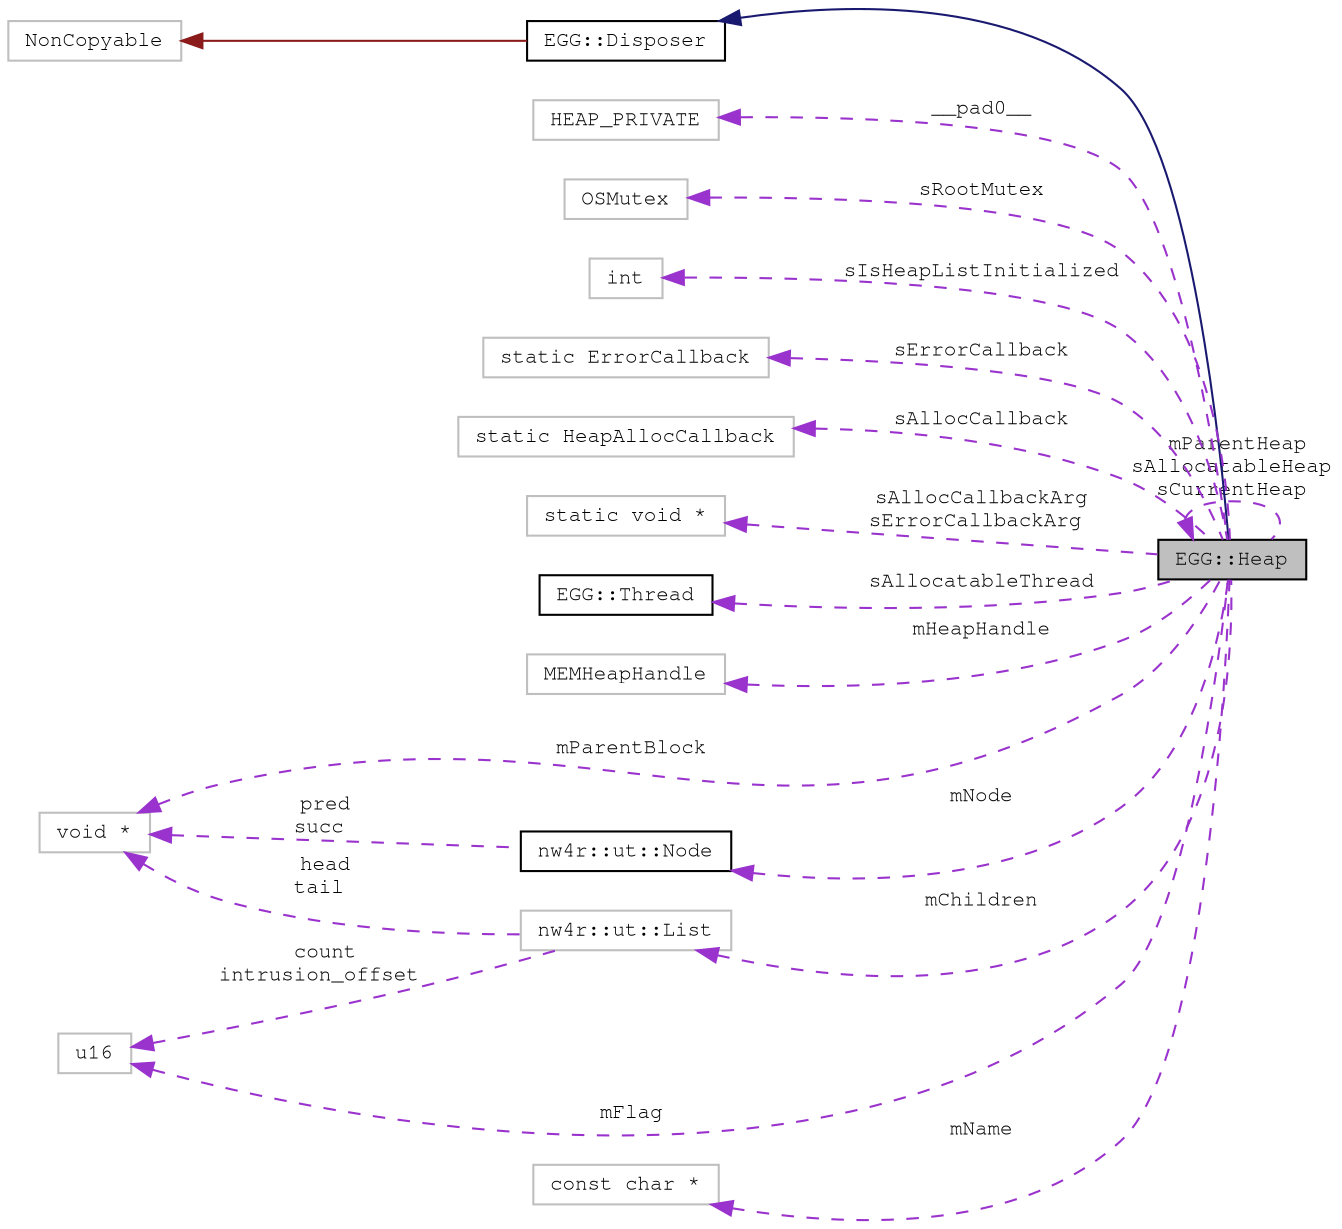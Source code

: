 digraph "EGG::Heap"
{
 // LATEX_PDF_SIZE
  edge [fontname="FreeMono",fontsize="10",labelfontname="FreeMono",labelfontsize="10"];
  node [fontname="FreeMono",fontsize="10",shape=record];
  rankdir="LR";
  Node1 [label="EGG::Heap",height=0.2,width=0.4,color="black", fillcolor="grey75", style="filled", fontcolor="black",tooltip="Base Heap class."];
  Node2 -> Node1 [dir="back",color="midnightblue",fontsize="10",style="solid",fontname="FreeMono"];
  Node2 [label="EGG::Disposer",height=0.2,width=0.4,color="black", fillcolor="white", style="filled",URL="$class_e_g_g_1_1_disposer.html",tooltip="Base class for garbage-collected objects."];
  Node3 -> Node2 [dir="back",color="firebrick4",fontsize="10",style="solid",fontname="FreeMono"];
  Node3 [label="NonCopyable",height=0.2,width=0.4,color="grey75", fillcolor="white", style="filled",URL="$class_non_copyable.html",tooltip=" "];
  Node4 -> Node1 [dir="back",color="darkorchid3",fontsize="10",style="dashed",label=" __pad0__" ,fontname="FreeMono"];
  Node4 [label="HEAP_PRIVATE",height=0.2,width=0.4,color="grey75", fillcolor="white", style="filled",tooltip=" "];
  Node5 -> Node1 [dir="back",color="darkorchid3",fontsize="10",style="dashed",label=" sRootMutex" ,fontname="FreeMono"];
  Node5 [label="OSMutex",height=0.2,width=0.4,color="grey75", fillcolor="white", style="filled",tooltip=" "];
  Node1 -> Node1 [dir="back",color="darkorchid3",fontsize="10",style="dashed",label=" mParentHeap\nsAllocatableHeap\nsCurrentHeap" ,fontname="FreeMono"];
  Node6 -> Node1 [dir="back",color="darkorchid3",fontsize="10",style="dashed",label=" sIsHeapListInitialized" ,fontname="FreeMono"];
  Node6 [label="int",height=0.2,width=0.4,color="grey75", fillcolor="white", style="filled",tooltip=" "];
  Node7 -> Node1 [dir="back",color="darkorchid3",fontsize="10",style="dashed",label=" sErrorCallback" ,fontname="FreeMono"];
  Node7 [label="static ErrorCallback",height=0.2,width=0.4,color="grey75", fillcolor="white", style="filled",tooltip=" "];
  Node8 -> Node1 [dir="back",color="darkorchid3",fontsize="10",style="dashed",label=" sAllocCallback" ,fontname="FreeMono"];
  Node8 [label="static HeapAllocCallback",height=0.2,width=0.4,color="grey75", fillcolor="white", style="filled",tooltip=" "];
  Node9 -> Node1 [dir="back",color="darkorchid3",fontsize="10",style="dashed",label=" sAllocCallbackArg\nsErrorCallbackArg" ,fontname="FreeMono"];
  Node9 [label="static void *",height=0.2,width=0.4,color="grey75", fillcolor="white", style="filled",tooltip=" "];
  Node10 -> Node1 [dir="back",color="darkorchid3",fontsize="10",style="dashed",label=" sAllocatableThread" ,fontname="FreeMono"];
  Node10 [label="EGG::Thread",height=0.2,width=0.4,color="black", fillcolor="white", style="filled",URL="$class_e_g_g_1_1_thread.html",tooltip="Wrapper for OSThread."];
  Node11 -> Node1 [dir="back",color="darkorchid3",fontsize="10",style="dashed",label=" mHeapHandle" ,fontname="FreeMono"];
  Node11 [label="MEMHeapHandle",height=0.2,width=0.4,color="grey75", fillcolor="white", style="filled",tooltip=" "];
  Node12 -> Node1 [dir="back",color="darkorchid3",fontsize="10",style="dashed",label=" mParentBlock" ,fontname="FreeMono"];
  Node12 [label="void *",height=0.2,width=0.4,color="grey75", fillcolor="white", style="filled",tooltip=" "];
  Node13 -> Node1 [dir="back",color="darkorchid3",fontsize="10",style="dashed",label=" mFlag" ,fontname="FreeMono"];
  Node13 [label="u16",height=0.2,width=0.4,color="grey75", fillcolor="white", style="filled",URL="$classu16.html",tooltip=" "];
  Node14 -> Node1 [dir="back",color="darkorchid3",fontsize="10",style="dashed",label=" mNode" ,fontname="FreeMono"];
  Node14 [label="nw4r::ut::Node",height=0.2,width=0.4,color="black", fillcolor="white", style="filled",URL="$structnw4r_1_1ut_1_1_node.html",tooltip="Bidirectional list node."];
  Node12 -> Node14 [dir="back",color="darkorchid3",fontsize="10",style="dashed",label=" pred\nsucc" ,fontname="FreeMono"];
  Node15 -> Node1 [dir="back",color="darkorchid3",fontsize="10",style="dashed",label=" mChildren" ,fontname="FreeMono"];
  Node15 [label="nw4r::ut::List",height=0.2,width=0.4,color="grey75", fillcolor="white", style="filled",URL="$structnw4r_1_1ut_1_1_list.html",tooltip=" "];
  Node12 -> Node15 [dir="back",color="darkorchid3",fontsize="10",style="dashed",label=" head\ntail" ,fontname="FreeMono"];
  Node13 -> Node15 [dir="back",color="darkorchid3",fontsize="10",style="dashed",label=" count\nintrusion_offset" ,fontname="FreeMono"];
  Node16 -> Node1 [dir="back",color="darkorchid3",fontsize="10",style="dashed",label=" mName" ,fontname="FreeMono"];
  Node16 [label="const char *",height=0.2,width=0.4,color="grey75", fillcolor="white", style="filled",tooltip=" "];
}
